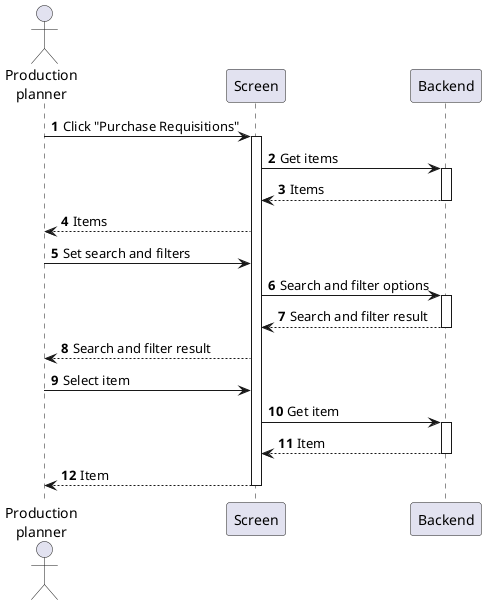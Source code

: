 @startuml purchase-requisition-view
autonumber

actor "Production\nplanner" as a
participant Screen as f
participant Backend as b

a -> f : Click "Purchase Requisitions"
activate f
f -> b : Get items
activate b
return Items
f --> a : Items
a -> f : Set search and filters
f -> b : Search and filter options
activate b
return Search and filter result
f --> a : Search and filter result
a -> f : Select item
f -> b : Get item
activate b
return Item
return Item
@enduml